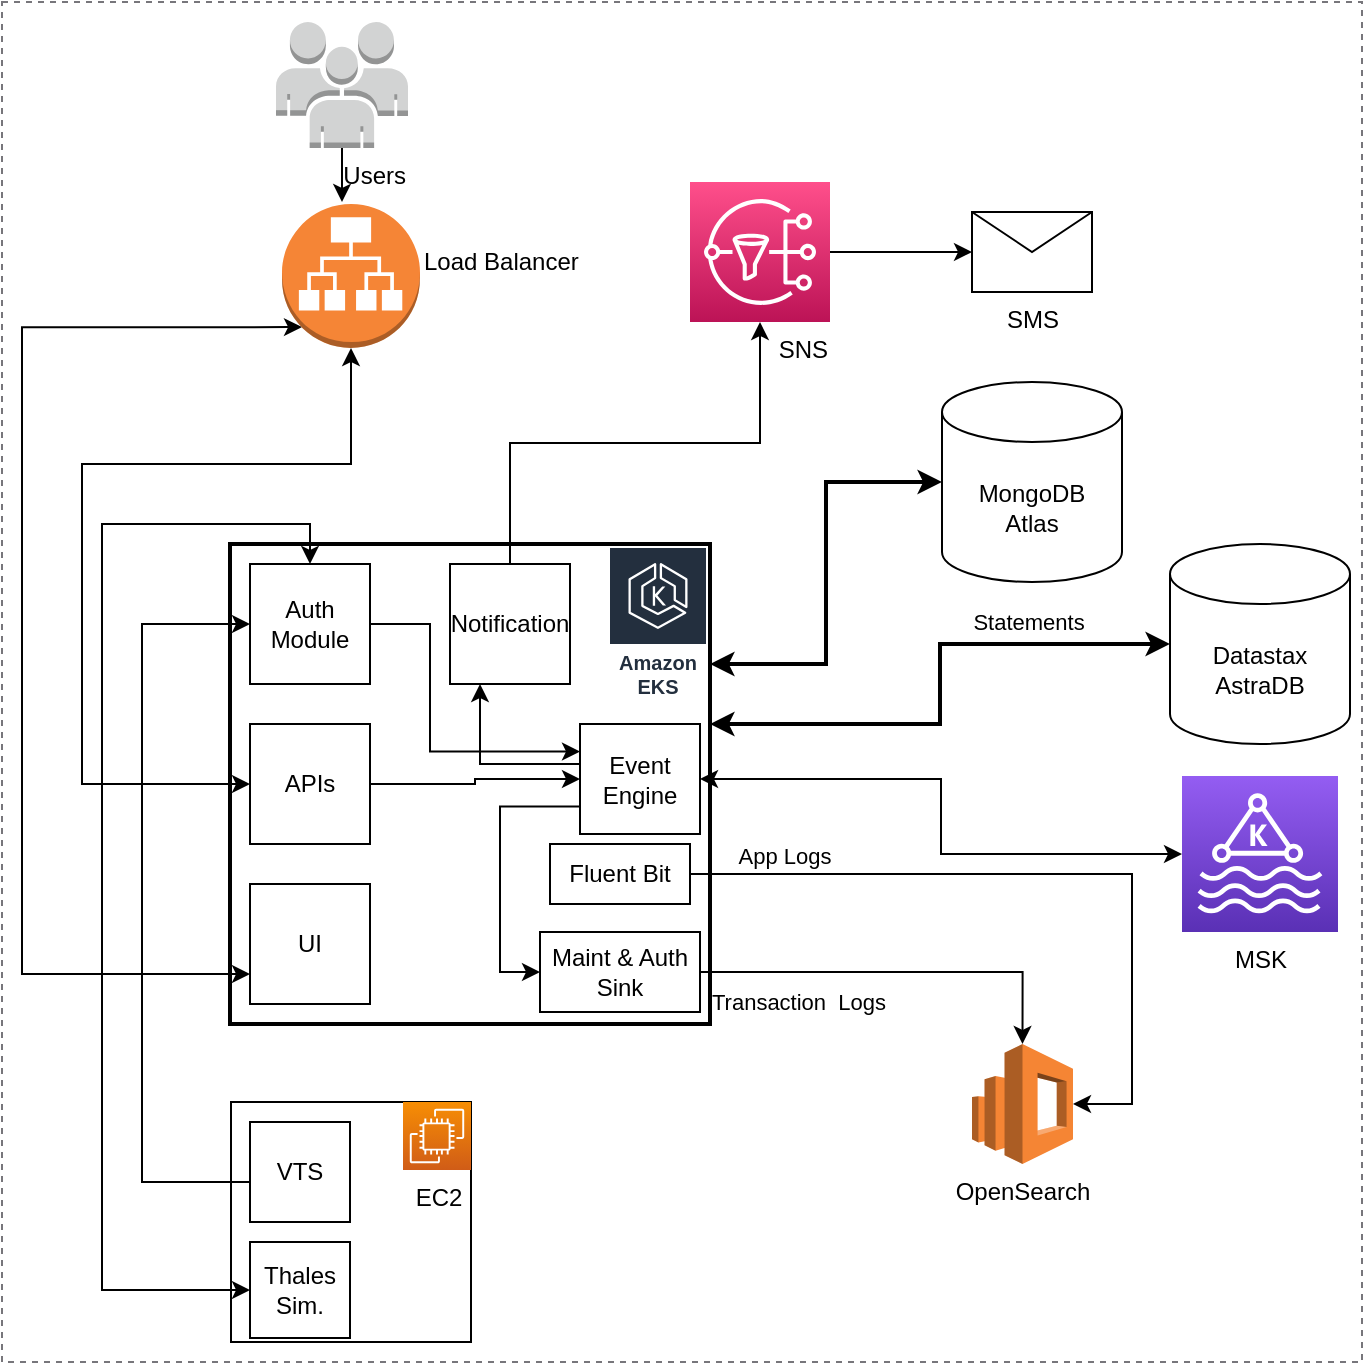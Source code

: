 <mxfile version="21.5.0" type="github">
  <diagram name="Page-1" id="r-T6OLwQH29qr_7euo9l">
    <mxGraphModel dx="1360" dy="822" grid="1" gridSize="10" guides="1" tooltips="1" connect="1" arrows="1" fold="1" page="1" pageScale="1" pageWidth="850" pageHeight="1100" math="0" shadow="0">
      <root>
        <mxCell id="0" />
        <mxCell id="1" parent="0" />
        <mxCell id="UM1lkRkdmTxZcLt3DXa_-9" value="" style="whiteSpace=wrap;html=1;aspect=fixed;fillColor=none;dashed=1;strokeColor=#77767b;strokeWidth=1;" vertex="1" parent="1">
          <mxGeometry width="680" height="680" as="geometry" />
        </mxCell>
        <mxCell id="UM1lkRkdmTxZcLt3DXa_-8" value="" style="group" vertex="1" connectable="0" parent="1">
          <mxGeometry x="10" y="10" width="664" height="660" as="geometry" />
        </mxCell>
        <mxCell id="oR3EOA6jBZrTbAOyoPTf-1" value="" style="whiteSpace=wrap;html=1;aspect=fixed;strokeWidth=2;" parent="UM1lkRkdmTxZcLt3DXa_-8" vertex="1">
          <mxGeometry x="104" y="261" width="240" height="240" as="geometry" />
        </mxCell>
        <mxCell id="oR3EOA6jBZrTbAOyoPTf-2" value="MongoDB&lt;br&gt;Atlas" style="shape=cylinder3;whiteSpace=wrap;html=1;boundedLbl=1;backgroundOutline=1;size=15;" parent="UM1lkRkdmTxZcLt3DXa_-8" vertex="1">
          <mxGeometry x="460" y="180" width="90" height="100" as="geometry" />
        </mxCell>
        <mxCell id="267FY8_DbEdwIJE1v3pF-6" style="edgeStyle=orthogonalEdgeStyle;rounded=0;orthogonalLoop=1;jettySize=auto;html=1;exitX=1;exitY=0.25;exitDx=0;exitDy=0;startArrow=classic;startFill=1;strokeWidth=2;" parent="UM1lkRkdmTxZcLt3DXa_-8" source="oR3EOA6jBZrTbAOyoPTf-1" target="oR3EOA6jBZrTbAOyoPTf-2" edge="1">
          <mxGeometry relative="1" as="geometry">
            <Array as="points">
              <mxPoint x="402" y="321" />
              <mxPoint x="402" y="230" />
            </Array>
          </mxGeometry>
        </mxCell>
        <mxCell id="oR3EOA6jBZrTbAOyoPTf-4" value="SMS" style="shape=message;html=1;html=1;outlineConnect=0;labelPosition=center;verticalLabelPosition=bottom;align=center;verticalAlign=top;" parent="UM1lkRkdmTxZcLt3DXa_-8" vertex="1">
          <mxGeometry x="475" y="95" width="60" height="40" as="geometry" />
        </mxCell>
        <mxCell id="oR3EOA6jBZrTbAOyoPTf-30" style="edgeStyle=orthogonalEdgeStyle;rounded=0;orthogonalLoop=1;jettySize=auto;html=1;exitX=1;exitY=0.5;exitDx=0;exitDy=0;exitPerimeter=0;entryX=0;entryY=0.5;entryDx=0;entryDy=0;" parent="UM1lkRkdmTxZcLt3DXa_-8" source="oR3EOA6jBZrTbAOyoPTf-5" target="oR3EOA6jBZrTbAOyoPTf-4" edge="1">
          <mxGeometry relative="1" as="geometry" />
        </mxCell>
        <mxCell id="oR3EOA6jBZrTbAOyoPTf-5" value="&lt;div align=&quot;right&quot;&gt;&lt;font color=&quot;#000000&quot;&gt;SNS&lt;/font&gt;&lt;/div&gt;" style="sketch=0;points=[[0,0,0],[0.25,0,0],[0.5,0,0],[0.75,0,0],[1,0,0],[0,1,0],[0.25,1,0],[0.5,1,0],[0.75,1,0],[1,1,0],[0,0.25,0],[0,0.5,0],[0,0.75,0],[1,0.25,0],[1,0.5,0],[1,0.75,0]];outlineConnect=0;fontColor=#232F3E;gradientColor=#FF4F8B;gradientDirection=north;fillColor=#BC1356;strokeColor=#ffffff;dashed=0;verticalLabelPosition=bottom;verticalAlign=top;align=right;html=1;fontSize=12;fontStyle=0;aspect=fixed;shape=mxgraph.aws4.resourceIcon;resIcon=mxgraph.aws4.sns;" parent="UM1lkRkdmTxZcLt3DXa_-8" vertex="1">
          <mxGeometry x="334" y="80" width="70" height="70" as="geometry" />
        </mxCell>
        <mxCell id="oR3EOA6jBZrTbAOyoPTf-6" value="Amazon EKS" style="sketch=0;outlineConnect=0;fontColor=#232F3E;gradientColor=none;strokeColor=#ffffff;fillColor=#232F3E;dashed=0;verticalLabelPosition=middle;verticalAlign=bottom;align=center;html=1;whiteSpace=wrap;fontSize=10;fontStyle=1;spacing=3;shape=mxgraph.aws4.productIcon;prIcon=mxgraph.aws4.eks;" parent="UM1lkRkdmTxZcLt3DXa_-8" vertex="1">
          <mxGeometry x="293" y="262" width="50" height="80" as="geometry" />
        </mxCell>
        <mxCell id="oR3EOA6jBZrTbAOyoPTf-8" value="OpenSearch" style="outlineConnect=0;dashed=0;verticalLabelPosition=bottom;verticalAlign=top;align=center;html=1;shape=mxgraph.aws3.elasticsearch_service;fillColor=#F58534;gradientColor=none;" parent="UM1lkRkdmTxZcLt3DXa_-8" vertex="1">
          <mxGeometry x="475" y="511" width="50.5" height="60" as="geometry" />
        </mxCell>
        <mxCell id="oR3EOA6jBZrTbAOyoPTf-10" style="edgeStyle=orthogonalEdgeStyle;rounded=0;orthogonalLoop=1;jettySize=auto;html=1;exitX=1;exitY=0.5;exitDx=0;exitDy=0;entryX=0.5;entryY=0;entryDx=0;entryDy=0;entryPerimeter=0;" parent="UM1lkRkdmTxZcLt3DXa_-8" source="oR3EOA6jBZrTbAOyoPTf-9" target="oR3EOA6jBZrTbAOyoPTf-8" edge="1">
          <mxGeometry relative="1" as="geometry">
            <mxPoint x="467.5" y="501" as="targetPoint" />
          </mxGeometry>
        </mxCell>
        <mxCell id="267FY8_DbEdwIJE1v3pF-2" value="&lt;div&gt;Transaction&amp;nbsp; Logs&lt;/div&gt;" style="edgeLabel;html=1;align=center;verticalAlign=middle;resizable=0;points=[];" parent="oR3EOA6jBZrTbAOyoPTf-10" vertex="1" connectable="0">
          <mxGeometry x="-0.503" y="-1" relative="1" as="geometry">
            <mxPoint y="14" as="offset" />
          </mxGeometry>
        </mxCell>
        <mxCell id="oR3EOA6jBZrTbAOyoPTf-9" value="Maint &amp;amp; Auth&lt;br&gt;Sink" style="rounded=0;whiteSpace=wrap;html=1;" parent="UM1lkRkdmTxZcLt3DXa_-8" vertex="1">
          <mxGeometry x="259" y="455" width="80" height="40" as="geometry" />
        </mxCell>
        <mxCell id="oR3EOA6jBZrTbAOyoPTf-12" style="edgeStyle=orthogonalEdgeStyle;rounded=0;orthogonalLoop=1;jettySize=auto;html=1;exitX=1;exitY=0.5;exitDx=0;exitDy=0;" parent="UM1lkRkdmTxZcLt3DXa_-8" source="oR3EOA6jBZrTbAOyoPTf-11" target="oR3EOA6jBZrTbAOyoPTf-8" edge="1">
          <mxGeometry relative="1" as="geometry">
            <Array as="points">
              <mxPoint x="555" y="426" />
            </Array>
          </mxGeometry>
        </mxCell>
        <mxCell id="267FY8_DbEdwIJE1v3pF-1" value="&lt;div&gt;App Logs&lt;/div&gt;" style="edgeLabel;html=1;align=center;verticalAlign=middle;resizable=0;points=[];" parent="oR3EOA6jBZrTbAOyoPTf-12" vertex="1" connectable="0">
          <mxGeometry x="-0.743" y="2" relative="1" as="geometry">
            <mxPoint y="-7" as="offset" />
          </mxGeometry>
        </mxCell>
        <mxCell id="oR3EOA6jBZrTbAOyoPTf-11" value="Fluent Bit" style="rounded=0;whiteSpace=wrap;html=1;" parent="UM1lkRkdmTxZcLt3DXa_-8" vertex="1">
          <mxGeometry x="264" y="411" width="70" height="30" as="geometry" />
        </mxCell>
        <mxCell id="oR3EOA6jBZrTbAOyoPTf-13" value="Auth Module" style="whiteSpace=wrap;html=1;aspect=fixed;" parent="UM1lkRkdmTxZcLt3DXa_-8" vertex="1">
          <mxGeometry x="114" y="271" width="60" height="60" as="geometry" />
        </mxCell>
        <mxCell id="oR3EOA6jBZrTbAOyoPTf-14" value="APIs" style="whiteSpace=wrap;html=1;aspect=fixed;" parent="UM1lkRkdmTxZcLt3DXa_-8" vertex="1">
          <mxGeometry x="114" y="351" width="60" height="60" as="geometry" />
        </mxCell>
        <mxCell id="oR3EOA6jBZrTbAOyoPTf-15" value="UI" style="whiteSpace=wrap;html=1;aspect=fixed;" parent="UM1lkRkdmTxZcLt3DXa_-8" vertex="1">
          <mxGeometry x="114" y="431" width="60" height="60" as="geometry" />
        </mxCell>
        <mxCell id="oR3EOA6jBZrTbAOyoPTf-20" style="edgeStyle=orthogonalEdgeStyle;rounded=0;orthogonalLoop=1;jettySize=auto;html=1;exitX=0.5;exitY=1;exitDx=0;exitDy=0;exitPerimeter=0;entryX=0;entryY=0.5;entryDx=0;entryDy=0;startArrow=classic;startFill=1;" parent="UM1lkRkdmTxZcLt3DXa_-8" source="oR3EOA6jBZrTbAOyoPTf-19" target="oR3EOA6jBZrTbAOyoPTf-14" edge="1">
          <mxGeometry relative="1" as="geometry">
            <Array as="points">
              <mxPoint x="165" y="221" />
              <mxPoint x="30" y="221" />
              <mxPoint x="30" y="381" />
            </Array>
          </mxGeometry>
        </mxCell>
        <mxCell id="oR3EOA6jBZrTbAOyoPTf-21" style="edgeStyle=orthogonalEdgeStyle;rounded=0;orthogonalLoop=1;jettySize=auto;html=1;exitX=0.145;exitY=0.855;exitDx=0;exitDy=0;exitPerimeter=0;entryX=0;entryY=0.75;entryDx=0;entryDy=0;startArrow=classic;startFill=1;" parent="UM1lkRkdmTxZcLt3DXa_-8" source="oR3EOA6jBZrTbAOyoPTf-19" target="oR3EOA6jBZrTbAOyoPTf-15" edge="1">
          <mxGeometry relative="1" as="geometry">
            <Array as="points">
              <mxPoint y="153" />
              <mxPoint y="476" />
            </Array>
          </mxGeometry>
        </mxCell>
        <mxCell id="oR3EOA6jBZrTbAOyoPTf-19" value="&lt;div align=&quot;center&quot;&gt;Load Balancer&lt;/div&gt;&lt;div align=&quot;right&quot;&gt;&lt;br&gt;&lt;/div&gt;" style="outlineConnect=0;dashed=0;verticalLabelPosition=middle;verticalAlign=middle;align=left;html=1;shape=mxgraph.aws3.application_load_balancer;fillColor=#F58536;gradientColor=none;labelPosition=right;" parent="UM1lkRkdmTxZcLt3DXa_-8" vertex="1">
          <mxGeometry x="130" y="91" width="69" height="72" as="geometry" />
        </mxCell>
        <mxCell id="oR3EOA6jBZrTbAOyoPTf-29" style="edgeStyle=orthogonalEdgeStyle;rounded=0;orthogonalLoop=1;jettySize=auto;html=1;exitX=0.5;exitY=0;exitDx=0;exitDy=0;" parent="UM1lkRkdmTxZcLt3DXa_-8" source="oR3EOA6jBZrTbAOyoPTf-22" target="oR3EOA6jBZrTbAOyoPTf-5" edge="1">
          <mxGeometry relative="1" as="geometry" />
        </mxCell>
        <mxCell id="oR3EOA6jBZrTbAOyoPTf-22" value="Notification" style="whiteSpace=wrap;html=1;aspect=fixed;" parent="UM1lkRkdmTxZcLt3DXa_-8" vertex="1">
          <mxGeometry x="214" y="271" width="60" height="60" as="geometry" />
        </mxCell>
        <mxCell id="oR3EOA6jBZrTbAOyoPTf-26" style="edgeStyle=orthogonalEdgeStyle;rounded=0;orthogonalLoop=1;jettySize=auto;html=1;exitX=0;exitY=0.75;exitDx=0;exitDy=0;entryX=0;entryY=0.5;entryDx=0;entryDy=0;" parent="UM1lkRkdmTxZcLt3DXa_-8" source="oR3EOA6jBZrTbAOyoPTf-23" target="oR3EOA6jBZrTbAOyoPTf-9" edge="1">
          <mxGeometry relative="1" as="geometry" />
        </mxCell>
        <mxCell id="oR3EOA6jBZrTbAOyoPTf-28" style="edgeStyle=orthogonalEdgeStyle;rounded=0;orthogonalLoop=1;jettySize=auto;html=1;entryX=0.25;entryY=1;entryDx=0;entryDy=0;" parent="UM1lkRkdmTxZcLt3DXa_-8" source="oR3EOA6jBZrTbAOyoPTf-23" target="oR3EOA6jBZrTbAOyoPTf-22" edge="1">
          <mxGeometry relative="1" as="geometry">
            <Array as="points">
              <mxPoint x="229" y="371" />
            </Array>
          </mxGeometry>
        </mxCell>
        <mxCell id="oR3EOA6jBZrTbAOyoPTf-23" value="Event Engine" style="whiteSpace=wrap;html=1;aspect=fixed;" parent="UM1lkRkdmTxZcLt3DXa_-8" vertex="1">
          <mxGeometry x="279" y="351" width="60" height="55" as="geometry" />
        </mxCell>
        <mxCell id="oR3EOA6jBZrTbAOyoPTf-24" style="edgeStyle=orthogonalEdgeStyle;rounded=0;orthogonalLoop=1;jettySize=auto;html=1;entryX=0;entryY=0.25;entryDx=0;entryDy=0;" parent="UM1lkRkdmTxZcLt3DXa_-8" source="oR3EOA6jBZrTbAOyoPTf-13" target="oR3EOA6jBZrTbAOyoPTf-23" edge="1">
          <mxGeometry relative="1" as="geometry">
            <Array as="points">
              <mxPoint x="204" y="301" />
              <mxPoint x="204" y="365" />
            </Array>
          </mxGeometry>
        </mxCell>
        <mxCell id="oR3EOA6jBZrTbAOyoPTf-25" style="edgeStyle=orthogonalEdgeStyle;rounded=0;orthogonalLoop=1;jettySize=auto;html=1;entryX=0;entryY=0.5;entryDx=0;entryDy=0;" parent="UM1lkRkdmTxZcLt3DXa_-8" source="oR3EOA6jBZrTbAOyoPTf-14" target="oR3EOA6jBZrTbAOyoPTf-23" edge="1">
          <mxGeometry relative="1" as="geometry" />
        </mxCell>
        <mxCell id="oR3EOA6jBZrTbAOyoPTf-33" style="edgeStyle=orthogonalEdgeStyle;rounded=0;orthogonalLoop=1;jettySize=auto;html=1;exitX=0.5;exitY=1;exitDx=0;exitDy=0;exitPerimeter=0;" parent="UM1lkRkdmTxZcLt3DXa_-8" source="oR3EOA6jBZrTbAOyoPTf-32" edge="1">
          <mxGeometry relative="1" as="geometry">
            <mxPoint x="160" y="90" as="targetPoint" />
          </mxGeometry>
        </mxCell>
        <mxCell id="oR3EOA6jBZrTbAOyoPTf-32" value="&lt;div align=&quot;right&quot;&gt;Users&lt;/div&gt;" style="outlineConnect=0;dashed=0;verticalLabelPosition=bottom;verticalAlign=top;align=right;html=1;shape=mxgraph.aws3.users;fillColor=#D2D3D3;gradientColor=none;" parent="UM1lkRkdmTxZcLt3DXa_-8" vertex="1">
          <mxGeometry x="127" width="66" height="63" as="geometry" />
        </mxCell>
        <mxCell id="oR3EOA6jBZrTbAOyoPTf-34" value="" style="whiteSpace=wrap;html=1;aspect=fixed;" parent="UM1lkRkdmTxZcLt3DXa_-8" vertex="1">
          <mxGeometry x="104.5" y="540" width="120" height="120" as="geometry" />
        </mxCell>
        <mxCell id="oR3EOA6jBZrTbAOyoPTf-35" value="&lt;font color=&quot;#000000&quot;&gt;EC2&lt;/font&gt;" style="sketch=0;points=[[0,0,0],[0.25,0,0],[0.5,0,0],[0.75,0,0],[1,0,0],[0,1,0],[0.25,1,0],[0.5,1,0],[0.75,1,0],[1,1,0],[0,0.25,0],[0,0.5,0],[0,0.75,0],[1,0.25,0],[1,0.5,0],[1,0.75,0]];outlineConnect=0;fontColor=#232F3E;gradientColor=#F78E04;gradientDirection=north;fillColor=#D05C17;strokeColor=#ffffff;dashed=0;verticalLabelPosition=bottom;verticalAlign=top;align=center;html=1;fontSize=12;fontStyle=0;aspect=fixed;shape=mxgraph.aws4.resourceIcon;resIcon=mxgraph.aws4.ec2;" parent="UM1lkRkdmTxZcLt3DXa_-8" vertex="1">
          <mxGeometry x="190.5" y="540" width="34" height="34" as="geometry" />
        </mxCell>
        <mxCell id="oR3EOA6jBZrTbAOyoPTf-39" style="edgeStyle=orthogonalEdgeStyle;rounded=0;orthogonalLoop=1;jettySize=auto;html=1;entryX=0;entryY=0.5;entryDx=0;entryDy=0;" parent="UM1lkRkdmTxZcLt3DXa_-8" source="oR3EOA6jBZrTbAOyoPTf-36" target="oR3EOA6jBZrTbAOyoPTf-13" edge="1">
          <mxGeometry relative="1" as="geometry">
            <Array as="points">
              <mxPoint x="60" y="580" />
              <mxPoint x="60" y="301" />
            </Array>
          </mxGeometry>
        </mxCell>
        <mxCell id="oR3EOA6jBZrTbAOyoPTf-36" value="VTS" style="whiteSpace=wrap;html=1;aspect=fixed;" parent="UM1lkRkdmTxZcLt3DXa_-8" vertex="1">
          <mxGeometry x="114" y="550" width="50" height="50" as="geometry" />
        </mxCell>
        <mxCell id="oR3EOA6jBZrTbAOyoPTf-40" style="edgeStyle=orthogonalEdgeStyle;rounded=0;orthogonalLoop=1;jettySize=auto;html=1;exitX=0;exitY=0.5;exitDx=0;exitDy=0;entryX=0.5;entryY=0;entryDx=0;entryDy=0;startArrow=classic;startFill=1;" parent="UM1lkRkdmTxZcLt3DXa_-8" source="oR3EOA6jBZrTbAOyoPTf-37" target="oR3EOA6jBZrTbAOyoPTf-13" edge="1">
          <mxGeometry relative="1" as="geometry">
            <Array as="points">
              <mxPoint x="40" y="634" />
              <mxPoint x="40" y="251" />
              <mxPoint x="144" y="251" />
            </Array>
          </mxGeometry>
        </mxCell>
        <mxCell id="oR3EOA6jBZrTbAOyoPTf-37" value="Thales&lt;br&gt;Sim." style="whiteSpace=wrap;html=1;aspect=fixed;" parent="UM1lkRkdmTxZcLt3DXa_-8" vertex="1">
          <mxGeometry x="114" y="610" width="50" height="48" as="geometry" />
        </mxCell>
        <mxCell id="oR3EOA6jBZrTbAOyoPTf-41" value="&lt;font color=&quot;#000000&quot;&gt;&lt;span style=&quot;background-color: rgb(255, 255, 255);&quot;&gt;MSK&lt;/span&gt;&lt;/font&gt;" style="sketch=0;points=[[0,0,0],[0.25,0,0],[0.5,0,0],[0.75,0,0],[1,0,0],[0,1,0],[0.25,1,0],[0.5,1,0],[0.75,1,0],[1,1,0],[0,0.25,0],[0,0.5,0],[0,0.75,0],[1,0.25,0],[1,0.5,0],[1,0.75,0]];outlineConnect=0;fontColor=#232F3E;gradientColor=#945DF2;gradientDirection=north;fillColor=#5A30B5;strokeColor=#ffffff;dashed=0;verticalLabelPosition=bottom;verticalAlign=top;align=center;html=1;fontSize=12;fontStyle=0;aspect=fixed;shape=mxgraph.aws4.resourceIcon;resIcon=mxgraph.aws4.managed_streaming_for_kafka;" parent="UM1lkRkdmTxZcLt3DXa_-8" vertex="1">
          <mxGeometry x="580" y="377" width="78" height="78" as="geometry" />
        </mxCell>
        <mxCell id="oR3EOA6jBZrTbAOyoPTf-42" style="edgeStyle=orthogonalEdgeStyle;rounded=0;orthogonalLoop=1;jettySize=auto;html=1;startArrow=classic;startFill=1;" parent="UM1lkRkdmTxZcLt3DXa_-8" source="oR3EOA6jBZrTbAOyoPTf-23" target="oR3EOA6jBZrTbAOyoPTf-41" edge="1">
          <mxGeometry relative="1" as="geometry" />
        </mxCell>
        <mxCell id="UM1lkRkdmTxZcLt3DXa_-4" style="edgeStyle=orthogonalEdgeStyle;rounded=0;orthogonalLoop=1;jettySize=auto;html=1;entryX=1;entryY=0.375;entryDx=0;entryDy=0;entryPerimeter=0;strokeWidth=2;startArrow=classic;startFill=1;" edge="1" parent="UM1lkRkdmTxZcLt3DXa_-8" source="UM1lkRkdmTxZcLt3DXa_-1" target="oR3EOA6jBZrTbAOyoPTf-1">
          <mxGeometry relative="1" as="geometry" />
        </mxCell>
        <mxCell id="UM1lkRkdmTxZcLt3DXa_-5" value="Statements" style="edgeLabel;html=1;align=center;verticalAlign=middle;resizable=0;points=[];" vertex="1" connectable="0" parent="UM1lkRkdmTxZcLt3DXa_-4">
          <mxGeometry x="-0.489" y="2" relative="1" as="geometry">
            <mxPoint x="-2" y="-13" as="offset" />
          </mxGeometry>
        </mxCell>
        <mxCell id="UM1lkRkdmTxZcLt3DXa_-1" value="Datastax AstraDB" style="shape=cylinder3;whiteSpace=wrap;html=1;boundedLbl=1;backgroundOutline=1;size=15;" vertex="1" parent="UM1lkRkdmTxZcLt3DXa_-8">
          <mxGeometry x="574" y="261" width="90" height="100" as="geometry" />
        </mxCell>
      </root>
    </mxGraphModel>
  </diagram>
</mxfile>
